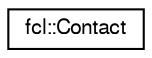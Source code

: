 digraph "Graphical Class Hierarchy"
{
  edge [fontname="FreeSans",fontsize="10",labelfontname="FreeSans",labelfontsize="10"];
  node [fontname="FreeSans",fontsize="10",shape=record];
  rankdir="LR";
  Node1 [label="fcl::Contact",height=0.2,width=0.4,color="black", fillcolor="white", style="filled",URL="$a00036.html",tooltip="Contact information returned by collision. "];
}
